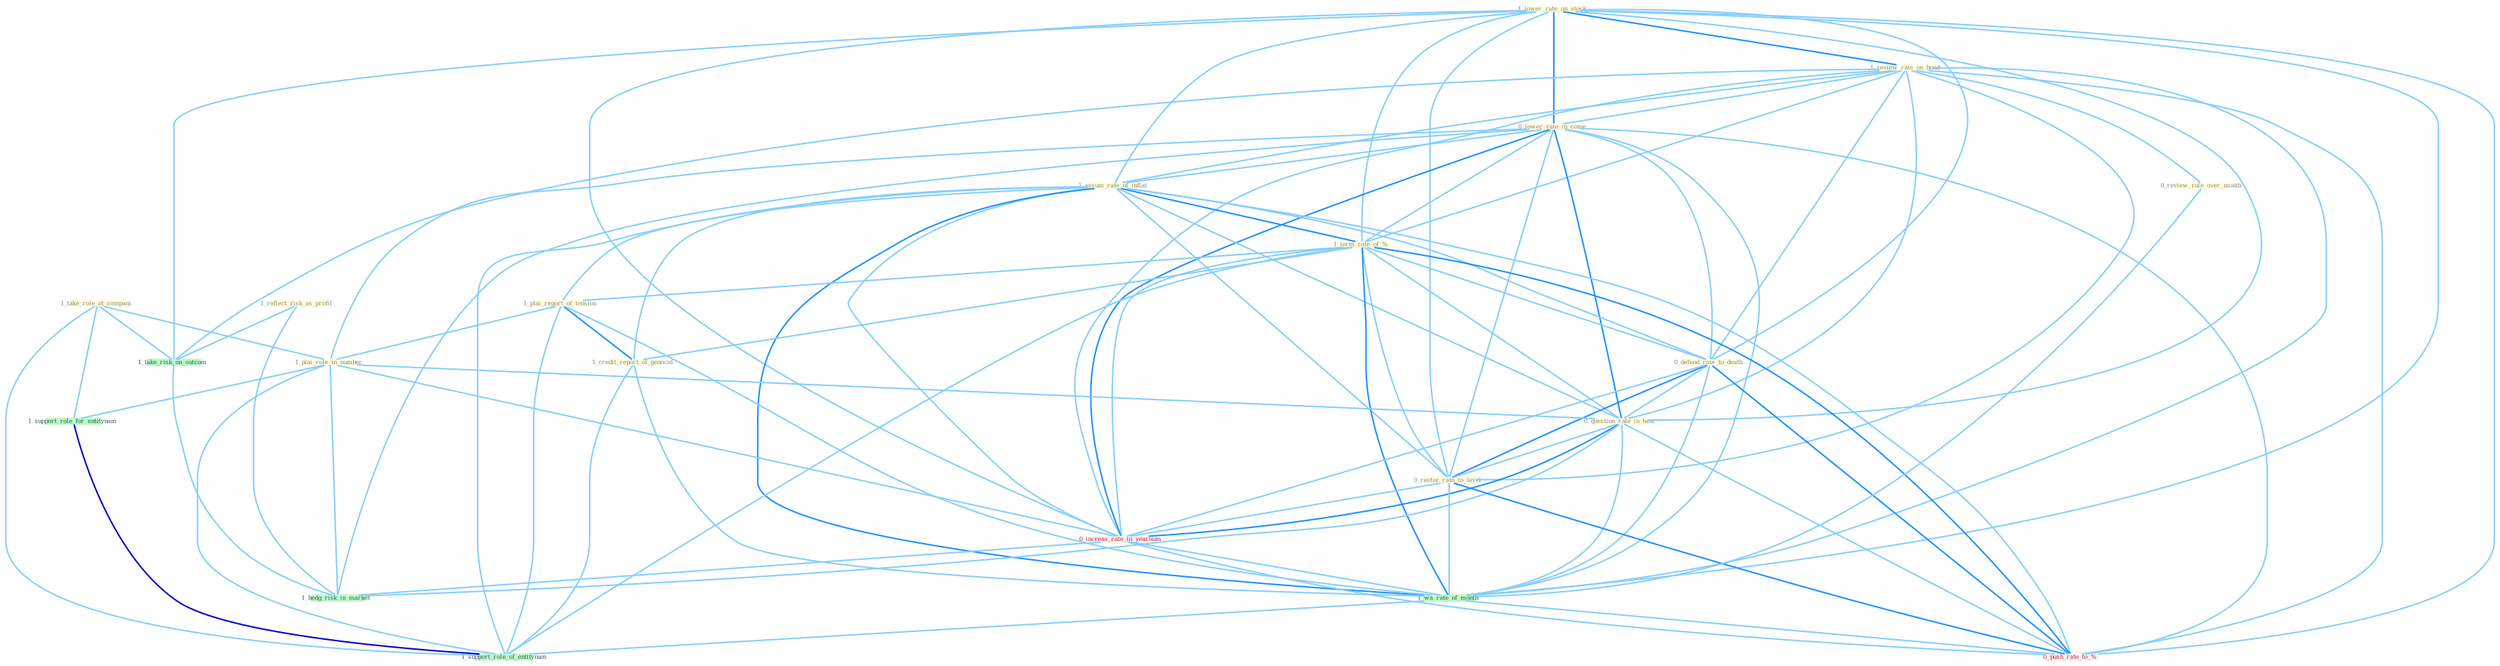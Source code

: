 Graph G{ 
    node
    [shape=polygon,style=filled,width=.5,height=.06,color="#BDFCC9",fixedsize=true,fontsize=4,
    fontcolor="#2f4f4f"];
    {node
    [color="#ffffe0", fontcolor="#8b7d6b"] "1_lower_rate_on_stock " "1_review_rate_on_bond " "0_lower_rate_in_come " "1_assum_rate_of_inflat " "1_term_rate_of_% " "1_reflect_risk_as_profil " "1_take_role_at_compani " "0_defend_rate_to_death " "1_plai_report_of_tension " "1_plai_role_in_number " "0_question_rate_in_hear " "0_restor_rate_to_level " "1_credit_report_of_genocid " "0_review_rule_over_month "}
{node [color="#fff0f5", fontcolor="#b22222"] "0_increas_rate_in_yearnum " "0_push_rate_to_% "}
edge [color="#B0E2FF"];

	"1_lower_rate_on_stock " -- "1_review_rate_on_bond " [w="2", color="#1e90ff" , len=0.8];
	"1_lower_rate_on_stock " -- "0_lower_rate_in_come " [w="2", color="#1e90ff" , len=0.8];
	"1_lower_rate_on_stock " -- "1_assum_rate_of_inflat " [w="1", color="#87cefa" ];
	"1_lower_rate_on_stock " -- "1_term_rate_of_% " [w="1", color="#87cefa" ];
	"1_lower_rate_on_stock " -- "0_defend_rate_to_death " [w="1", color="#87cefa" ];
	"1_lower_rate_on_stock " -- "0_question_rate_in_hear " [w="1", color="#87cefa" ];
	"1_lower_rate_on_stock " -- "0_restor_rate_to_level " [w="1", color="#87cefa" ];
	"1_lower_rate_on_stock " -- "0_increas_rate_in_yearnum " [w="1", color="#87cefa" ];
	"1_lower_rate_on_stock " -- "1_wa_rate_of_month " [w="1", color="#87cefa" ];
	"1_lower_rate_on_stock " -- "1_take_risk_on_outcom " [w="1", color="#87cefa" ];
	"1_lower_rate_on_stock " -- "0_push_rate_to_% " [w="1", color="#87cefa" ];
	"1_review_rate_on_bond " -- "0_lower_rate_in_come " [w="1", color="#87cefa" ];
	"1_review_rate_on_bond " -- "1_assum_rate_of_inflat " [w="1", color="#87cefa" ];
	"1_review_rate_on_bond " -- "1_term_rate_of_% " [w="1", color="#87cefa" ];
	"1_review_rate_on_bond " -- "0_defend_rate_to_death " [w="1", color="#87cefa" ];
	"1_review_rate_on_bond " -- "0_question_rate_in_hear " [w="1", color="#87cefa" ];
	"1_review_rate_on_bond " -- "0_restor_rate_to_level " [w="1", color="#87cefa" ];
	"1_review_rate_on_bond " -- "0_review_rule_over_month " [w="1", color="#87cefa" ];
	"1_review_rate_on_bond " -- "0_increas_rate_in_yearnum " [w="1", color="#87cefa" ];
	"1_review_rate_on_bond " -- "1_wa_rate_of_month " [w="1", color="#87cefa" ];
	"1_review_rate_on_bond " -- "1_take_risk_on_outcom " [w="1", color="#87cefa" ];
	"1_review_rate_on_bond " -- "0_push_rate_to_% " [w="1", color="#87cefa" ];
	"0_lower_rate_in_come " -- "1_assum_rate_of_inflat " [w="1", color="#87cefa" ];
	"0_lower_rate_in_come " -- "1_term_rate_of_% " [w="1", color="#87cefa" ];
	"0_lower_rate_in_come " -- "0_defend_rate_to_death " [w="1", color="#87cefa" ];
	"0_lower_rate_in_come " -- "1_plai_role_in_number " [w="1", color="#87cefa" ];
	"0_lower_rate_in_come " -- "0_question_rate_in_hear " [w="2", color="#1e90ff" , len=0.8];
	"0_lower_rate_in_come " -- "0_restor_rate_to_level " [w="1", color="#87cefa" ];
	"0_lower_rate_in_come " -- "0_increas_rate_in_yearnum " [w="2", color="#1e90ff" , len=0.8];
	"0_lower_rate_in_come " -- "1_wa_rate_of_month " [w="1", color="#87cefa" ];
	"0_lower_rate_in_come " -- "0_push_rate_to_% " [w="1", color="#87cefa" ];
	"0_lower_rate_in_come " -- "1_hedg_risk_in_market " [w="1", color="#87cefa" ];
	"1_assum_rate_of_inflat " -- "1_term_rate_of_% " [w="2", color="#1e90ff" , len=0.8];
	"1_assum_rate_of_inflat " -- "0_defend_rate_to_death " [w="1", color="#87cefa" ];
	"1_assum_rate_of_inflat " -- "1_plai_report_of_tension " [w="1", color="#87cefa" ];
	"1_assum_rate_of_inflat " -- "0_question_rate_in_hear " [w="1", color="#87cefa" ];
	"1_assum_rate_of_inflat " -- "0_restor_rate_to_level " [w="1", color="#87cefa" ];
	"1_assum_rate_of_inflat " -- "1_credit_report_of_genocid " [w="1", color="#87cefa" ];
	"1_assum_rate_of_inflat " -- "0_increas_rate_in_yearnum " [w="1", color="#87cefa" ];
	"1_assum_rate_of_inflat " -- "1_wa_rate_of_month " [w="2", color="#1e90ff" , len=0.8];
	"1_assum_rate_of_inflat " -- "0_push_rate_to_% " [w="1", color="#87cefa" ];
	"1_assum_rate_of_inflat " -- "1_support_role_of_entitynam " [w="1", color="#87cefa" ];
	"1_term_rate_of_% " -- "0_defend_rate_to_death " [w="1", color="#87cefa" ];
	"1_term_rate_of_% " -- "1_plai_report_of_tension " [w="1", color="#87cefa" ];
	"1_term_rate_of_% " -- "0_question_rate_in_hear " [w="1", color="#87cefa" ];
	"1_term_rate_of_% " -- "0_restor_rate_to_level " [w="1", color="#87cefa" ];
	"1_term_rate_of_% " -- "1_credit_report_of_genocid " [w="1", color="#87cefa" ];
	"1_term_rate_of_% " -- "0_increas_rate_in_yearnum " [w="1", color="#87cefa" ];
	"1_term_rate_of_% " -- "1_wa_rate_of_month " [w="2", color="#1e90ff" , len=0.8];
	"1_term_rate_of_% " -- "0_push_rate_to_% " [w="2", color="#1e90ff" , len=0.8];
	"1_term_rate_of_% " -- "1_support_role_of_entitynam " [w="1", color="#87cefa" ];
	"1_reflect_risk_as_profil " -- "1_take_risk_on_outcom " [w="1", color="#87cefa" ];
	"1_reflect_risk_as_profil " -- "1_hedg_risk_in_market " [w="1", color="#87cefa" ];
	"1_take_role_at_compani " -- "1_plai_role_in_number " [w="1", color="#87cefa" ];
	"1_take_role_at_compani " -- "1_support_role_for_entitynam " [w="1", color="#87cefa" ];
	"1_take_role_at_compani " -- "1_take_risk_on_outcom " [w="1", color="#87cefa" ];
	"1_take_role_at_compani " -- "1_support_role_of_entitynam " [w="1", color="#87cefa" ];
	"0_defend_rate_to_death " -- "0_question_rate_in_hear " [w="1", color="#87cefa" ];
	"0_defend_rate_to_death " -- "0_restor_rate_to_level " [w="2", color="#1e90ff" , len=0.8];
	"0_defend_rate_to_death " -- "0_increas_rate_in_yearnum " [w="1", color="#87cefa" ];
	"0_defend_rate_to_death " -- "1_wa_rate_of_month " [w="1", color="#87cefa" ];
	"0_defend_rate_to_death " -- "0_push_rate_to_% " [w="2", color="#1e90ff" , len=0.8];
	"1_plai_report_of_tension " -- "1_plai_role_in_number " [w="1", color="#87cefa" ];
	"1_plai_report_of_tension " -- "1_credit_report_of_genocid " [w="2", color="#1e90ff" , len=0.8];
	"1_plai_report_of_tension " -- "1_wa_rate_of_month " [w="1", color="#87cefa" ];
	"1_plai_report_of_tension " -- "1_support_role_of_entitynam " [w="1", color="#87cefa" ];
	"1_plai_role_in_number " -- "0_question_rate_in_hear " [w="1", color="#87cefa" ];
	"1_plai_role_in_number " -- "0_increas_rate_in_yearnum " [w="1", color="#87cefa" ];
	"1_plai_role_in_number " -- "1_support_role_for_entitynam " [w="1", color="#87cefa" ];
	"1_plai_role_in_number " -- "1_support_role_of_entitynam " [w="1", color="#87cefa" ];
	"1_plai_role_in_number " -- "1_hedg_risk_in_market " [w="1", color="#87cefa" ];
	"0_question_rate_in_hear " -- "0_restor_rate_to_level " [w="1", color="#87cefa" ];
	"0_question_rate_in_hear " -- "0_increas_rate_in_yearnum " [w="2", color="#1e90ff" , len=0.8];
	"0_question_rate_in_hear " -- "1_wa_rate_of_month " [w="1", color="#87cefa" ];
	"0_question_rate_in_hear " -- "0_push_rate_to_% " [w="1", color="#87cefa" ];
	"0_question_rate_in_hear " -- "1_hedg_risk_in_market " [w="1", color="#87cefa" ];
	"0_restor_rate_to_level " -- "0_increas_rate_in_yearnum " [w="1", color="#87cefa" ];
	"0_restor_rate_to_level " -- "1_wa_rate_of_month " [w="1", color="#87cefa" ];
	"0_restor_rate_to_level " -- "0_push_rate_to_% " [w="2", color="#1e90ff" , len=0.8];
	"1_credit_report_of_genocid " -- "1_wa_rate_of_month " [w="1", color="#87cefa" ];
	"1_credit_report_of_genocid " -- "1_support_role_of_entitynam " [w="1", color="#87cefa" ];
	"0_review_rule_over_month " -- "1_wa_rate_of_month " [w="1", color="#87cefa" ];
	"0_increas_rate_in_yearnum " -- "1_wa_rate_of_month " [w="1", color="#87cefa" ];
	"0_increas_rate_in_yearnum " -- "0_push_rate_to_% " [w="1", color="#87cefa" ];
	"0_increas_rate_in_yearnum " -- "1_hedg_risk_in_market " [w="1", color="#87cefa" ];
	"1_wa_rate_of_month " -- "0_push_rate_to_% " [w="1", color="#87cefa" ];
	"1_wa_rate_of_month " -- "1_support_role_of_entitynam " [w="1", color="#87cefa" ];
	"1_support_role_for_entitynam " -- "1_support_role_of_entitynam " [w="3", color="#0000cd" , len=0.6];
	"1_take_risk_on_outcom " -- "1_hedg_risk_in_market " [w="1", color="#87cefa" ];
}